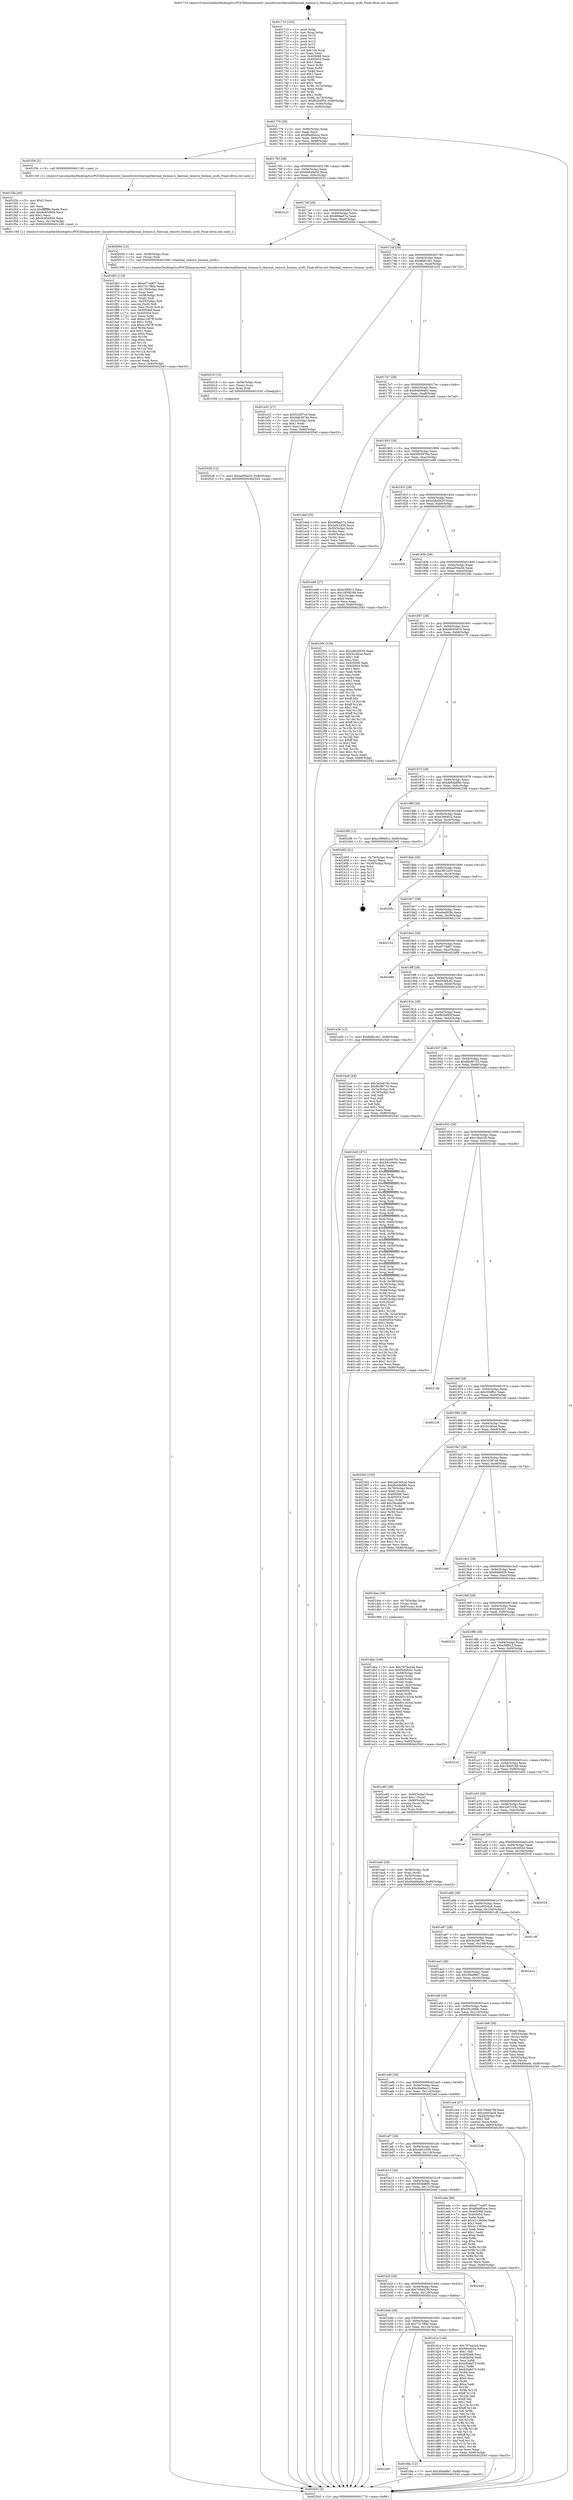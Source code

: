 digraph "0x401710" {
  label = "0x401710 (/mnt/c/Users/mathe/Desktop/tcc/POCII/binaries/extr_linuxdriversthermalthermal_hwmon.h_thermal_remove_hwmon_sysfs_Final-ollvm.out::main(0))"
  labelloc = "t"
  node[shape=record]

  Entry [label="",width=0.3,height=0.3,shape=circle,fillcolor=black,style=filled]
  "0x401776" [label="{
     0x401776 [29]\l
     | [instrs]\l
     &nbsp;&nbsp;0x401776 \<+3\>: mov -0x80(%rbp),%eax\l
     &nbsp;&nbsp;0x401779 \<+2\>: mov %eax,%ecx\l
     &nbsp;&nbsp;0x40177b \<+6\>: sub $0x80a95eca,%ecx\l
     &nbsp;&nbsp;0x401781 \<+6\>: mov %eax,-0x94(%rbp)\l
     &nbsp;&nbsp;0x401787 \<+6\>: mov %ecx,-0x98(%rbp)\l
     &nbsp;&nbsp;0x40178d \<+6\>: je 0000000000401f36 \<main+0x826\>\l
  }"]
  "0x401f36" [label="{
     0x401f36 [5]\l
     | [instrs]\l
     &nbsp;&nbsp;0x401f36 \<+5\>: call 0000000000401160 \<next_i\>\l
     | [calls]\l
     &nbsp;&nbsp;0x401160 \{1\} (/mnt/c/Users/mathe/Desktop/tcc/POCII/binaries/extr_linuxdriversthermalthermal_hwmon.h_thermal_remove_hwmon_sysfs_Final-ollvm.out::next_i)\l
  }"]
  "0x401793" [label="{
     0x401793 [28]\l
     | [instrs]\l
     &nbsp;&nbsp;0x401793 \<+5\>: jmp 0000000000401798 \<main+0x88\>\l
     &nbsp;&nbsp;0x401798 \<+6\>: mov -0x94(%rbp),%eax\l
     &nbsp;&nbsp;0x40179e \<+5\>: sub $0x840a9a04,%eax\l
     &nbsp;&nbsp;0x4017a3 \<+6\>: mov %eax,-0x9c(%rbp)\l
     &nbsp;&nbsp;0x4017a9 \<+6\>: je 0000000000402523 \<main+0xe13\>\l
  }"]
  Exit [label="",width=0.3,height=0.3,shape=circle,fillcolor=black,style=filled,peripheries=2]
  "0x402523" [label="{
     0x402523\l
  }", style=dashed]
  "0x4017af" [label="{
     0x4017af [28]\l
     | [instrs]\l
     &nbsp;&nbsp;0x4017af \<+5\>: jmp 00000000004017b4 \<main+0xa4\>\l
     &nbsp;&nbsp;0x4017b4 \<+6\>: mov -0x94(%rbp),%eax\l
     &nbsp;&nbsp;0x4017ba \<+5\>: sub $0x86faa57a,%eax\l
     &nbsp;&nbsp;0x4017bf \<+6\>: mov %eax,-0xa0(%rbp)\l
     &nbsp;&nbsp;0x4017c5 \<+6\>: je 000000000040200d \<main+0x8fd\>\l
  }"]
  "0x402028" [label="{
     0x402028 [12]\l
     | [instrs]\l
     &nbsp;&nbsp;0x402028 \<+7\>: movl $0xaaf30a5d,-0x80(%rbp)\l
     &nbsp;&nbsp;0x40202f \<+5\>: jmp 0000000000402545 \<main+0xe35\>\l
  }"]
  "0x40200d" [label="{
     0x40200d [12]\l
     | [instrs]\l
     &nbsp;&nbsp;0x40200d \<+4\>: mov -0x58(%rbp),%rax\l
     &nbsp;&nbsp;0x402011 \<+3\>: mov (%rax),%rdi\l
     &nbsp;&nbsp;0x402014 \<+5\>: call 0000000000401590 \<thermal_remove_hwmon_sysfs\>\l
     | [calls]\l
     &nbsp;&nbsp;0x401590 \{1\} (/mnt/c/Users/mathe/Desktop/tcc/POCII/binaries/extr_linuxdriversthermalthermal_hwmon.h_thermal_remove_hwmon_sysfs_Final-ollvm.out::thermal_remove_hwmon_sysfs)\l
  }"]
  "0x4017cb" [label="{
     0x4017cb [28]\l
     | [instrs]\l
     &nbsp;&nbsp;0x4017cb \<+5\>: jmp 00000000004017d0 \<main+0xc0\>\l
     &nbsp;&nbsp;0x4017d0 \<+6\>: mov -0x94(%rbp),%eax\l
     &nbsp;&nbsp;0x4017d6 \<+5\>: sub $0x8fdb1fe1,%eax\l
     &nbsp;&nbsp;0x4017db \<+6\>: mov %eax,-0xa4(%rbp)\l
     &nbsp;&nbsp;0x4017e1 \<+6\>: je 0000000000401e32 \<main+0x722\>\l
  }"]
  "0x402019" [label="{
     0x402019 [15]\l
     | [instrs]\l
     &nbsp;&nbsp;0x402019 \<+4\>: mov -0x58(%rbp),%rax\l
     &nbsp;&nbsp;0x40201d \<+3\>: mov (%rax),%rax\l
     &nbsp;&nbsp;0x402020 \<+3\>: mov %rax,%rdi\l
     &nbsp;&nbsp;0x402023 \<+5\>: call 0000000000401030 \<free@plt\>\l
     | [calls]\l
     &nbsp;&nbsp;0x401030 \{1\} (unknown)\l
  }"]
  "0x401e32" [label="{
     0x401e32 [27]\l
     | [instrs]\l
     &nbsp;&nbsp;0x401e32 \<+5\>: mov $0x53287cd,%eax\l
     &nbsp;&nbsp;0x401e37 \<+5\>: mov $0x9d03878e,%ecx\l
     &nbsp;&nbsp;0x401e3c \<+3\>: mov -0x2c(%rbp),%edx\l
     &nbsp;&nbsp;0x401e3f \<+3\>: cmp $0x1,%edx\l
     &nbsp;&nbsp;0x401e42 \<+3\>: cmovl %ecx,%eax\l
     &nbsp;&nbsp;0x401e45 \<+3\>: mov %eax,-0x80(%rbp)\l
     &nbsp;&nbsp;0x401e48 \<+5\>: jmp 0000000000402545 \<main+0xe35\>\l
  }"]
  "0x4017e7" [label="{
     0x4017e7 [28]\l
     | [instrs]\l
     &nbsp;&nbsp;0x4017e7 \<+5\>: jmp 00000000004017ec \<main+0xdc\>\l
     &nbsp;&nbsp;0x4017ec \<+6\>: mov -0x94(%rbp),%eax\l
     &nbsp;&nbsp;0x4017f2 \<+5\>: sub $0x94d06a6c,%eax\l
     &nbsp;&nbsp;0x4017f7 \<+6\>: mov %eax,-0xa8(%rbp)\l
     &nbsp;&nbsp;0x4017fd \<+6\>: je 0000000000401ebd \<main+0x7ad\>\l
  }"]
  "0x401b67" [label="{
     0x401b67\l
  }", style=dashed]
  "0x401ebd" [label="{
     0x401ebd [33]\l
     | [instrs]\l
     &nbsp;&nbsp;0x401ebd \<+5\>: mov $0x86faa57a,%eax\l
     &nbsp;&nbsp;0x401ec2 \<+5\>: mov $0x4efc1d39,%ecx\l
     &nbsp;&nbsp;0x401ec7 \<+4\>: mov -0x50(%rbp),%rdx\l
     &nbsp;&nbsp;0x401ecb \<+2\>: mov (%rdx),%esi\l
     &nbsp;&nbsp;0x401ecd \<+4\>: mov -0x60(%rbp),%rdx\l
     &nbsp;&nbsp;0x401ed1 \<+2\>: cmp (%rdx),%esi\l
     &nbsp;&nbsp;0x401ed3 \<+3\>: cmovl %ecx,%eax\l
     &nbsp;&nbsp;0x401ed6 \<+3\>: mov %eax,-0x80(%rbp)\l
     &nbsp;&nbsp;0x401ed9 \<+5\>: jmp 0000000000402545 \<main+0xe35\>\l
  }"]
  "0x401803" [label="{
     0x401803 [28]\l
     | [instrs]\l
     &nbsp;&nbsp;0x401803 \<+5\>: jmp 0000000000401808 \<main+0xf8\>\l
     &nbsp;&nbsp;0x401808 \<+6\>: mov -0x94(%rbp),%eax\l
     &nbsp;&nbsp;0x40180e \<+5\>: sub $0x9d03878e,%eax\l
     &nbsp;&nbsp;0x401813 \<+6\>: mov %eax,-0xac(%rbp)\l
     &nbsp;&nbsp;0x401819 \<+6\>: je 0000000000401e68 \<main+0x758\>\l
  }"]
  "0x401fda" [label="{
     0x401fda [12]\l
     | [instrs]\l
     &nbsp;&nbsp;0x401fda \<+7\>: movl $0x3f4a98e7,-0x80(%rbp)\l
     &nbsp;&nbsp;0x401fe1 \<+5\>: jmp 0000000000402545 \<main+0xe35\>\l
  }"]
  "0x401e68" [label="{
     0x401e68 [27]\l
     | [instrs]\l
     &nbsp;&nbsp;0x401e68 \<+5\>: mov $0xe38f912,%eax\l
     &nbsp;&nbsp;0x401e6d \<+5\>: mov $0x1850f169,%ecx\l
     &nbsp;&nbsp;0x401e72 \<+3\>: mov -0x2c(%rbp),%edx\l
     &nbsp;&nbsp;0x401e75 \<+3\>: cmp $0x0,%edx\l
     &nbsp;&nbsp;0x401e78 \<+3\>: cmove %ecx,%eax\l
     &nbsp;&nbsp;0x401e7b \<+3\>: mov %eax,-0x80(%rbp)\l
     &nbsp;&nbsp;0x401e7e \<+5\>: jmp 0000000000402545 \<main+0xe35\>\l
  }"]
  "0x40181f" [label="{
     0x40181f [28]\l
     | [instrs]\l
     &nbsp;&nbsp;0x40181f \<+5\>: jmp 0000000000401824 \<main+0x114\>\l
     &nbsp;&nbsp;0x401824 \<+6\>: mov -0x94(%rbp),%eax\l
     &nbsp;&nbsp;0x40182a \<+5\>: sub $0xa5da3e20,%eax\l
     &nbsp;&nbsp;0x40182f \<+6\>: mov %eax,-0xb0(%rbp)\l
     &nbsp;&nbsp;0x401835 \<+6\>: je 0000000000402300 \<main+0xbf0\>\l
  }"]
  "0x401f63" [label="{
     0x401f63 [119]\l
     | [instrs]\l
     &nbsp;&nbsp;0x401f63 \<+5\>: mov $0xef77ed07,%ecx\l
     &nbsp;&nbsp;0x401f68 \<+5\>: mov $0x7317ffda,%edx\l
     &nbsp;&nbsp;0x401f6d \<+6\>: mov -0x130(%rbp),%esi\l
     &nbsp;&nbsp;0x401f73 \<+3\>: imul %eax,%esi\l
     &nbsp;&nbsp;0x401f76 \<+4\>: mov -0x58(%rbp),%rdi\l
     &nbsp;&nbsp;0x401f7a \<+3\>: mov (%rdi),%rdi\l
     &nbsp;&nbsp;0x401f7d \<+4\>: mov -0x50(%rbp),%r8\l
     &nbsp;&nbsp;0x401f81 \<+3\>: movslq (%r8),%r8\l
     &nbsp;&nbsp;0x401f84 \<+4\>: mov %esi,(%rdi,%r8,4)\l
     &nbsp;&nbsp;0x401f88 \<+7\>: mov 0x405068,%eax\l
     &nbsp;&nbsp;0x401f8f \<+7\>: mov 0x405054,%esi\l
     &nbsp;&nbsp;0x401f96 \<+3\>: mov %eax,%r9d\l
     &nbsp;&nbsp;0x401f99 \<+7\>: add $0xec1fd7ff,%r9d\l
     &nbsp;&nbsp;0x401fa0 \<+4\>: sub $0x1,%r9d\l
     &nbsp;&nbsp;0x401fa4 \<+7\>: sub $0xec1fd7ff,%r9d\l
     &nbsp;&nbsp;0x401fab \<+4\>: imul %r9d,%eax\l
     &nbsp;&nbsp;0x401faf \<+3\>: and $0x1,%eax\l
     &nbsp;&nbsp;0x401fb2 \<+3\>: cmp $0x0,%eax\l
     &nbsp;&nbsp;0x401fb5 \<+4\>: sete %r10b\l
     &nbsp;&nbsp;0x401fb9 \<+3\>: cmp $0xa,%esi\l
     &nbsp;&nbsp;0x401fbc \<+4\>: setl %r11b\l
     &nbsp;&nbsp;0x401fc0 \<+3\>: mov %r10b,%bl\l
     &nbsp;&nbsp;0x401fc3 \<+3\>: and %r11b,%bl\l
     &nbsp;&nbsp;0x401fc6 \<+3\>: xor %r11b,%r10b\l
     &nbsp;&nbsp;0x401fc9 \<+3\>: or %r10b,%bl\l
     &nbsp;&nbsp;0x401fcc \<+3\>: test $0x1,%bl\l
     &nbsp;&nbsp;0x401fcf \<+3\>: cmovne %edx,%ecx\l
     &nbsp;&nbsp;0x401fd2 \<+3\>: mov %ecx,-0x80(%rbp)\l
     &nbsp;&nbsp;0x401fd5 \<+5\>: jmp 0000000000402545 \<main+0xe35\>\l
  }"]
  "0x402300" [label="{
     0x402300\l
  }", style=dashed]
  "0x40183b" [label="{
     0x40183b [28]\l
     | [instrs]\l
     &nbsp;&nbsp;0x40183b \<+5\>: jmp 0000000000401840 \<main+0x130\>\l
     &nbsp;&nbsp;0x401840 \<+6\>: mov -0x94(%rbp),%eax\l
     &nbsp;&nbsp;0x401846 \<+5\>: sub $0xaaf30a5d,%eax\l
     &nbsp;&nbsp;0x40184b \<+6\>: mov %eax,-0xb4(%rbp)\l
     &nbsp;&nbsp;0x401851 \<+6\>: je 000000000040230c \<main+0xbfc\>\l
  }"]
  "0x401f3b" [label="{
     0x401f3b [40]\l
     | [instrs]\l
     &nbsp;&nbsp;0x401f3b \<+5\>: mov $0x2,%ecx\l
     &nbsp;&nbsp;0x401f40 \<+1\>: cltd\l
     &nbsp;&nbsp;0x401f41 \<+2\>: idiv %ecx\l
     &nbsp;&nbsp;0x401f43 \<+6\>: imul $0xfffffffe,%edx,%ecx\l
     &nbsp;&nbsp;0x401f49 \<+6\>: add $0x9c954959,%ecx\l
     &nbsp;&nbsp;0x401f4f \<+3\>: add $0x1,%ecx\l
     &nbsp;&nbsp;0x401f52 \<+6\>: sub $0x9c954959,%ecx\l
     &nbsp;&nbsp;0x401f58 \<+6\>: mov %ecx,-0x130(%rbp)\l
     &nbsp;&nbsp;0x401f5e \<+5\>: call 0000000000401160 \<next_i\>\l
     | [calls]\l
     &nbsp;&nbsp;0x401160 \{1\} (/mnt/c/Users/mathe/Desktop/tcc/POCII/binaries/extr_linuxdriversthermalthermal_hwmon.h_thermal_remove_hwmon_sysfs_Final-ollvm.out::next_i)\l
  }"]
  "0x40230c" [label="{
     0x40230c [134]\l
     | [instrs]\l
     &nbsp;&nbsp;0x40230c \<+5\>: mov $0x2e63d52d,%eax\l
     &nbsp;&nbsp;0x402311 \<+5\>: mov $0x3cc92ae,%ecx\l
     &nbsp;&nbsp;0x402316 \<+2\>: mov $0x1,%dl\l
     &nbsp;&nbsp;0x402318 \<+2\>: xor %esi,%esi\l
     &nbsp;&nbsp;0x40231a \<+7\>: mov 0x405068,%edi\l
     &nbsp;&nbsp;0x402321 \<+8\>: mov 0x405054,%r8d\l
     &nbsp;&nbsp;0x402329 \<+3\>: sub $0x1,%esi\l
     &nbsp;&nbsp;0x40232c \<+3\>: mov %edi,%r9d\l
     &nbsp;&nbsp;0x40232f \<+3\>: add %esi,%r9d\l
     &nbsp;&nbsp;0x402332 \<+4\>: imul %r9d,%edi\l
     &nbsp;&nbsp;0x402336 \<+3\>: and $0x1,%edi\l
     &nbsp;&nbsp;0x402339 \<+3\>: cmp $0x0,%edi\l
     &nbsp;&nbsp;0x40233c \<+4\>: sete %r10b\l
     &nbsp;&nbsp;0x402340 \<+4\>: cmp $0xa,%r8d\l
     &nbsp;&nbsp;0x402344 \<+4\>: setl %r11b\l
     &nbsp;&nbsp;0x402348 \<+3\>: mov %r10b,%bl\l
     &nbsp;&nbsp;0x40234b \<+3\>: xor $0xff,%bl\l
     &nbsp;&nbsp;0x40234e \<+3\>: mov %r11b,%r14b\l
     &nbsp;&nbsp;0x402351 \<+4\>: xor $0xff,%r14b\l
     &nbsp;&nbsp;0x402355 \<+3\>: xor $0x1,%dl\l
     &nbsp;&nbsp;0x402358 \<+3\>: mov %bl,%r15b\l
     &nbsp;&nbsp;0x40235b \<+4\>: and $0xff,%r15b\l
     &nbsp;&nbsp;0x40235f \<+3\>: and %dl,%r10b\l
     &nbsp;&nbsp;0x402362 \<+3\>: mov %r14b,%r12b\l
     &nbsp;&nbsp;0x402365 \<+4\>: and $0xff,%r12b\l
     &nbsp;&nbsp;0x402369 \<+3\>: and %dl,%r11b\l
     &nbsp;&nbsp;0x40236c \<+3\>: or %r10b,%r15b\l
     &nbsp;&nbsp;0x40236f \<+3\>: or %r11b,%r12b\l
     &nbsp;&nbsp;0x402372 \<+3\>: xor %r12b,%r15b\l
     &nbsp;&nbsp;0x402375 \<+3\>: or %r14b,%bl\l
     &nbsp;&nbsp;0x402378 \<+3\>: xor $0xff,%bl\l
     &nbsp;&nbsp;0x40237b \<+3\>: or $0x1,%dl\l
     &nbsp;&nbsp;0x40237e \<+2\>: and %dl,%bl\l
     &nbsp;&nbsp;0x402380 \<+3\>: or %bl,%r15b\l
     &nbsp;&nbsp;0x402383 \<+4\>: test $0x1,%r15b\l
     &nbsp;&nbsp;0x402387 \<+3\>: cmovne %ecx,%eax\l
     &nbsp;&nbsp;0x40238a \<+3\>: mov %eax,-0x80(%rbp)\l
     &nbsp;&nbsp;0x40238d \<+5\>: jmp 0000000000402545 \<main+0xe35\>\l
  }"]
  "0x401857" [label="{
     0x401857 [28]\l
     | [instrs]\l
     &nbsp;&nbsp;0x401857 \<+5\>: jmp 000000000040185c \<main+0x14c\>\l
     &nbsp;&nbsp;0x40185c \<+6\>: mov -0x94(%rbp),%eax\l
     &nbsp;&nbsp;0x401862 \<+5\>: sub $0xb8203d10,%eax\l
     &nbsp;&nbsp;0x401867 \<+6\>: mov %eax,-0xb8(%rbp)\l
     &nbsp;&nbsp;0x40186d \<+6\>: je 0000000000402175 \<main+0xa65\>\l
  }"]
  "0x401ea0" [label="{
     0x401ea0 [29]\l
     | [instrs]\l
     &nbsp;&nbsp;0x401ea0 \<+4\>: mov -0x58(%rbp),%rdi\l
     &nbsp;&nbsp;0x401ea4 \<+3\>: mov %rax,(%rdi)\l
     &nbsp;&nbsp;0x401ea7 \<+4\>: mov -0x50(%rbp),%rax\l
     &nbsp;&nbsp;0x401eab \<+6\>: movl $0x0,(%rax)\l
     &nbsp;&nbsp;0x401eb1 \<+7\>: movl $0x94d06a6c,-0x80(%rbp)\l
     &nbsp;&nbsp;0x401eb8 \<+5\>: jmp 0000000000402545 \<main+0xe35\>\l
  }"]
  "0x402175" [label="{
     0x402175\l
  }", style=dashed]
  "0x401873" [label="{
     0x401873 [28]\l
     | [instrs]\l
     &nbsp;&nbsp;0x401873 \<+5\>: jmp 0000000000401878 \<main+0x168\>\l
     &nbsp;&nbsp;0x401878 \<+6\>: mov -0x94(%rbp),%eax\l
     &nbsp;&nbsp;0x40187e \<+5\>: sub $0xdb94b88b,%eax\l
     &nbsp;&nbsp;0x401883 \<+6\>: mov %eax,-0xbc(%rbp)\l
     &nbsp;&nbsp;0x401889 \<+6\>: je 00000000004023f9 \<main+0xce9\>\l
  }"]
  "0x401dba" [label="{
     0x401dba [108]\l
     | [instrs]\l
     &nbsp;&nbsp;0x401dba \<+5\>: mov $0x787aa244,%ecx\l
     &nbsp;&nbsp;0x401dbf \<+5\>: mov $0xf5dbfc62,%edx\l
     &nbsp;&nbsp;0x401dc4 \<+4\>: mov -0x68(%rbp),%rdi\l
     &nbsp;&nbsp;0x401dc8 \<+2\>: mov %eax,(%rdi)\l
     &nbsp;&nbsp;0x401dca \<+4\>: mov -0x68(%rbp),%rdi\l
     &nbsp;&nbsp;0x401dce \<+2\>: mov (%rdi),%eax\l
     &nbsp;&nbsp;0x401dd0 \<+3\>: mov %eax,-0x2c(%rbp)\l
     &nbsp;&nbsp;0x401dd3 \<+7\>: mov 0x405068,%eax\l
     &nbsp;&nbsp;0x401dda \<+7\>: mov 0x405054,%esi\l
     &nbsp;&nbsp;0x401de1 \<+3\>: mov %eax,%r8d\l
     &nbsp;&nbsp;0x401de4 \<+7\>: add $0x601c03cd,%r8d\l
     &nbsp;&nbsp;0x401deb \<+4\>: sub $0x1,%r8d\l
     &nbsp;&nbsp;0x401def \<+7\>: sub $0x601c03cd,%r8d\l
     &nbsp;&nbsp;0x401df6 \<+4\>: imul %r8d,%eax\l
     &nbsp;&nbsp;0x401dfa \<+3\>: and $0x1,%eax\l
     &nbsp;&nbsp;0x401dfd \<+3\>: cmp $0x0,%eax\l
     &nbsp;&nbsp;0x401e00 \<+4\>: sete %r9b\l
     &nbsp;&nbsp;0x401e04 \<+3\>: cmp $0xa,%esi\l
     &nbsp;&nbsp;0x401e07 \<+4\>: setl %r10b\l
     &nbsp;&nbsp;0x401e0b \<+3\>: mov %r9b,%r11b\l
     &nbsp;&nbsp;0x401e0e \<+3\>: and %r10b,%r11b\l
     &nbsp;&nbsp;0x401e11 \<+3\>: xor %r10b,%r9b\l
     &nbsp;&nbsp;0x401e14 \<+3\>: or %r9b,%r11b\l
     &nbsp;&nbsp;0x401e17 \<+4\>: test $0x1,%r11b\l
     &nbsp;&nbsp;0x401e1b \<+3\>: cmovne %edx,%ecx\l
     &nbsp;&nbsp;0x401e1e \<+3\>: mov %ecx,-0x80(%rbp)\l
     &nbsp;&nbsp;0x401e21 \<+5\>: jmp 0000000000402545 \<main+0xe35\>\l
  }"]
  "0x4023f9" [label="{
     0x4023f9 [12]\l
     | [instrs]\l
     &nbsp;&nbsp;0x4023f9 \<+7\>: movl $0xe3984fc2,-0x80(%rbp)\l
     &nbsp;&nbsp;0x402400 \<+5\>: jmp 0000000000402545 \<main+0xe35\>\l
  }"]
  "0x40188f" [label="{
     0x40188f [28]\l
     | [instrs]\l
     &nbsp;&nbsp;0x40188f \<+5\>: jmp 0000000000401894 \<main+0x184\>\l
     &nbsp;&nbsp;0x401894 \<+6\>: mov -0x94(%rbp),%eax\l
     &nbsp;&nbsp;0x40189a \<+5\>: sub $0xe3984fc2,%eax\l
     &nbsp;&nbsp;0x40189f \<+6\>: mov %eax,-0xc0(%rbp)\l
     &nbsp;&nbsp;0x4018a5 \<+6\>: je 0000000000402405 \<main+0xcf5\>\l
  }"]
  "0x401b4b" [label="{
     0x401b4b [28]\l
     | [instrs]\l
     &nbsp;&nbsp;0x401b4b \<+5\>: jmp 0000000000401b50 \<main+0x440\>\l
     &nbsp;&nbsp;0x401b50 \<+6\>: mov -0x94(%rbp),%eax\l
     &nbsp;&nbsp;0x401b56 \<+5\>: sub $0x7317ffda,%eax\l
     &nbsp;&nbsp;0x401b5b \<+6\>: mov %eax,-0x124(%rbp)\l
     &nbsp;&nbsp;0x401b61 \<+6\>: je 0000000000401fda \<main+0x8ca\>\l
  }"]
  "0x402405" [label="{
     0x402405 [21]\l
     | [instrs]\l
     &nbsp;&nbsp;0x402405 \<+4\>: mov -0x78(%rbp),%rax\l
     &nbsp;&nbsp;0x402409 \<+2\>: mov (%rax),%eax\l
     &nbsp;&nbsp;0x40240b \<+4\>: lea -0x28(%rbp),%rsp\l
     &nbsp;&nbsp;0x40240f \<+1\>: pop %rbx\l
     &nbsp;&nbsp;0x402410 \<+2\>: pop %r12\l
     &nbsp;&nbsp;0x402412 \<+2\>: pop %r13\l
     &nbsp;&nbsp;0x402414 \<+2\>: pop %r14\l
     &nbsp;&nbsp;0x402416 \<+2\>: pop %r15\l
     &nbsp;&nbsp;0x402418 \<+1\>: pop %rbp\l
     &nbsp;&nbsp;0x402419 \<+1\>: ret\l
  }"]
  "0x4018ab" [label="{
     0x4018ab [28]\l
     | [instrs]\l
     &nbsp;&nbsp;0x4018ab \<+5\>: jmp 00000000004018b0 \<main+0x1a0\>\l
     &nbsp;&nbsp;0x4018b0 \<+6\>: mov -0x94(%rbp),%eax\l
     &nbsp;&nbsp;0x4018b6 \<+5\>: sub $0xe3f01b20,%eax\l
     &nbsp;&nbsp;0x4018bb \<+6\>: mov %eax,-0xc4(%rbp)\l
     &nbsp;&nbsp;0x4018c1 \<+6\>: je 000000000040208c \<main+0x97c\>\l
  }"]
  "0x401d1a" [label="{
     0x401d1a [144]\l
     | [instrs]\l
     &nbsp;&nbsp;0x401d1a \<+5\>: mov $0x787aa244,%eax\l
     &nbsp;&nbsp;0x401d1f \<+5\>: mov $0x89e9d2b,%ecx\l
     &nbsp;&nbsp;0x401d24 \<+2\>: mov $0x1,%dl\l
     &nbsp;&nbsp;0x401d26 \<+7\>: mov 0x405068,%esi\l
     &nbsp;&nbsp;0x401d2d \<+7\>: mov 0x405054,%edi\l
     &nbsp;&nbsp;0x401d34 \<+3\>: mov %esi,%r8d\l
     &nbsp;&nbsp;0x401d37 \<+7\>: sub $0xb5b8d73,%r8d\l
     &nbsp;&nbsp;0x401d3e \<+4\>: sub $0x1,%r8d\l
     &nbsp;&nbsp;0x401d42 \<+7\>: add $0xb5b8d73,%r8d\l
     &nbsp;&nbsp;0x401d49 \<+4\>: imul %r8d,%esi\l
     &nbsp;&nbsp;0x401d4d \<+3\>: and $0x1,%esi\l
     &nbsp;&nbsp;0x401d50 \<+3\>: cmp $0x0,%esi\l
     &nbsp;&nbsp;0x401d53 \<+4\>: sete %r9b\l
     &nbsp;&nbsp;0x401d57 \<+3\>: cmp $0xa,%edi\l
     &nbsp;&nbsp;0x401d5a \<+4\>: setl %r10b\l
     &nbsp;&nbsp;0x401d5e \<+3\>: mov %r9b,%r11b\l
     &nbsp;&nbsp;0x401d61 \<+4\>: xor $0xff,%r11b\l
     &nbsp;&nbsp;0x401d65 \<+3\>: mov %r10b,%bl\l
     &nbsp;&nbsp;0x401d68 \<+3\>: xor $0xff,%bl\l
     &nbsp;&nbsp;0x401d6b \<+3\>: xor $0x1,%dl\l
     &nbsp;&nbsp;0x401d6e \<+3\>: mov %r11b,%r14b\l
     &nbsp;&nbsp;0x401d71 \<+4\>: and $0xff,%r14b\l
     &nbsp;&nbsp;0x401d75 \<+3\>: and %dl,%r9b\l
     &nbsp;&nbsp;0x401d78 \<+3\>: mov %bl,%r15b\l
     &nbsp;&nbsp;0x401d7b \<+4\>: and $0xff,%r15b\l
     &nbsp;&nbsp;0x401d7f \<+3\>: and %dl,%r10b\l
     &nbsp;&nbsp;0x401d82 \<+3\>: or %r9b,%r14b\l
     &nbsp;&nbsp;0x401d85 \<+3\>: or %r10b,%r15b\l
     &nbsp;&nbsp;0x401d88 \<+3\>: xor %r15b,%r14b\l
     &nbsp;&nbsp;0x401d8b \<+3\>: or %bl,%r11b\l
     &nbsp;&nbsp;0x401d8e \<+4\>: xor $0xff,%r11b\l
     &nbsp;&nbsp;0x401d92 \<+3\>: or $0x1,%dl\l
     &nbsp;&nbsp;0x401d95 \<+3\>: and %dl,%r11b\l
     &nbsp;&nbsp;0x401d98 \<+3\>: or %r11b,%r14b\l
     &nbsp;&nbsp;0x401d9b \<+4\>: test $0x1,%r14b\l
     &nbsp;&nbsp;0x401d9f \<+3\>: cmovne %ecx,%eax\l
     &nbsp;&nbsp;0x401da2 \<+3\>: mov %eax,-0x80(%rbp)\l
     &nbsp;&nbsp;0x401da5 \<+5\>: jmp 0000000000402545 \<main+0xe35\>\l
  }"]
  "0x40208c" [label="{
     0x40208c\l
  }", style=dashed]
  "0x4018c7" [label="{
     0x4018c7 [28]\l
     | [instrs]\l
     &nbsp;&nbsp;0x4018c7 \<+5\>: jmp 00000000004018cc \<main+0x1bc\>\l
     &nbsp;&nbsp;0x4018cc \<+6\>: mov -0x94(%rbp),%eax\l
     &nbsp;&nbsp;0x4018d2 \<+5\>: sub $0xe9ed02fe,%eax\l
     &nbsp;&nbsp;0x4018d7 \<+6\>: mov %eax,-0xc8(%rbp)\l
     &nbsp;&nbsp;0x4018dd \<+6\>: je 0000000000402154 \<main+0xa44\>\l
  }"]
  "0x401b2f" [label="{
     0x401b2f [28]\l
     | [instrs]\l
     &nbsp;&nbsp;0x401b2f \<+5\>: jmp 0000000000401b34 \<main+0x424\>\l
     &nbsp;&nbsp;0x401b34 \<+6\>: mov -0x94(%rbp),%eax\l
     &nbsp;&nbsp;0x401b3a \<+5\>: sub $0x700d478f,%eax\l
     &nbsp;&nbsp;0x401b3f \<+6\>: mov %eax,-0x120(%rbp)\l
     &nbsp;&nbsp;0x401b45 \<+6\>: je 0000000000401d1a \<main+0x60a\>\l
  }"]
  "0x402154" [label="{
     0x402154\l
  }", style=dashed]
  "0x4018e3" [label="{
     0x4018e3 [28]\l
     | [instrs]\l
     &nbsp;&nbsp;0x4018e3 \<+5\>: jmp 00000000004018e8 \<main+0x1d8\>\l
     &nbsp;&nbsp;0x4018e8 \<+6\>: mov -0x94(%rbp),%eax\l
     &nbsp;&nbsp;0x4018ee \<+5\>: sub $0xef77ed07,%eax\l
     &nbsp;&nbsp;0x4018f3 \<+6\>: mov %eax,-0xcc(%rbp)\l
     &nbsp;&nbsp;0x4018f9 \<+6\>: je 0000000000402489 \<main+0xd79\>\l
  }"]
  "0x4024e9" [label="{
     0x4024e9\l
  }", style=dashed]
  "0x402489" [label="{
     0x402489\l
  }", style=dashed]
  "0x4018ff" [label="{
     0x4018ff [28]\l
     | [instrs]\l
     &nbsp;&nbsp;0x4018ff \<+5\>: jmp 0000000000401904 \<main+0x1f4\>\l
     &nbsp;&nbsp;0x401904 \<+6\>: mov -0x94(%rbp),%eax\l
     &nbsp;&nbsp;0x40190a \<+5\>: sub $0xf5dbfc62,%eax\l
     &nbsp;&nbsp;0x40190f \<+6\>: mov %eax,-0xd0(%rbp)\l
     &nbsp;&nbsp;0x401915 \<+6\>: je 0000000000401e26 \<main+0x716\>\l
  }"]
  "0x401b13" [label="{
     0x401b13 [28]\l
     | [instrs]\l
     &nbsp;&nbsp;0x401b13 \<+5\>: jmp 0000000000401b18 \<main+0x408\>\l
     &nbsp;&nbsp;0x401b18 \<+6\>: mov -0x94(%rbp),%eax\l
     &nbsp;&nbsp;0x401b1e \<+5\>: sub $0x583bd6f0,%eax\l
     &nbsp;&nbsp;0x401b23 \<+6\>: mov %eax,-0x11c(%rbp)\l
     &nbsp;&nbsp;0x401b29 \<+6\>: je 00000000004024e9 \<main+0xdd9\>\l
  }"]
  "0x401e26" [label="{
     0x401e26 [12]\l
     | [instrs]\l
     &nbsp;&nbsp;0x401e26 \<+7\>: movl $0x8fdb1fe1,-0x80(%rbp)\l
     &nbsp;&nbsp;0x401e2d \<+5\>: jmp 0000000000402545 \<main+0xe35\>\l
  }"]
  "0x40191b" [label="{
     0x40191b [28]\l
     | [instrs]\l
     &nbsp;&nbsp;0x40191b \<+5\>: jmp 0000000000401920 \<main+0x210\>\l
     &nbsp;&nbsp;0x401920 \<+6\>: mov -0x94(%rbp),%eax\l
     &nbsp;&nbsp;0x401926 \<+5\>: sub $0xf82bd95f,%eax\l
     &nbsp;&nbsp;0x40192b \<+6\>: mov %eax,-0xd4(%rbp)\l
     &nbsp;&nbsp;0x401931 \<+6\>: je 0000000000401ba9 \<main+0x499\>\l
  }"]
  "0x401ede" [label="{
     0x401ede [88]\l
     | [instrs]\l
     &nbsp;&nbsp;0x401ede \<+5\>: mov $0xef77ed07,%eax\l
     &nbsp;&nbsp;0x401ee3 \<+5\>: mov $0x80a95eca,%ecx\l
     &nbsp;&nbsp;0x401ee8 \<+7\>: mov 0x405068,%edx\l
     &nbsp;&nbsp;0x401eef \<+7\>: mov 0x405054,%esi\l
     &nbsp;&nbsp;0x401ef6 \<+2\>: mov %edx,%edi\l
     &nbsp;&nbsp;0x401ef8 \<+6\>: add $0x4112836e,%edi\l
     &nbsp;&nbsp;0x401efe \<+3\>: sub $0x1,%edi\l
     &nbsp;&nbsp;0x401f01 \<+6\>: sub $0x4112836e,%edi\l
     &nbsp;&nbsp;0x401f07 \<+3\>: imul %edi,%edx\l
     &nbsp;&nbsp;0x401f0a \<+3\>: and $0x1,%edx\l
     &nbsp;&nbsp;0x401f0d \<+3\>: cmp $0x0,%edx\l
     &nbsp;&nbsp;0x401f10 \<+4\>: sete %r8b\l
     &nbsp;&nbsp;0x401f14 \<+3\>: cmp $0xa,%esi\l
     &nbsp;&nbsp;0x401f17 \<+4\>: setl %r9b\l
     &nbsp;&nbsp;0x401f1b \<+3\>: mov %r8b,%r10b\l
     &nbsp;&nbsp;0x401f1e \<+3\>: and %r9b,%r10b\l
     &nbsp;&nbsp;0x401f21 \<+3\>: xor %r9b,%r8b\l
     &nbsp;&nbsp;0x401f24 \<+3\>: or %r8b,%r10b\l
     &nbsp;&nbsp;0x401f27 \<+4\>: test $0x1,%r10b\l
     &nbsp;&nbsp;0x401f2b \<+3\>: cmovne %ecx,%eax\l
     &nbsp;&nbsp;0x401f2e \<+3\>: mov %eax,-0x80(%rbp)\l
     &nbsp;&nbsp;0x401f31 \<+5\>: jmp 0000000000402545 \<main+0xe35\>\l
  }"]
  "0x401ba9" [label="{
     0x401ba9 [44]\l
     | [instrs]\l
     &nbsp;&nbsp;0x401ba9 \<+5\>: mov $0x3a3e670c,%eax\l
     &nbsp;&nbsp;0x401bae \<+5\>: mov $0xfbc90735,%ecx\l
     &nbsp;&nbsp;0x401bb3 \<+3\>: mov -0x7a(%rbp),%dl\l
     &nbsp;&nbsp;0x401bb6 \<+4\>: mov -0x79(%rbp),%sil\l
     &nbsp;&nbsp;0x401bba \<+3\>: mov %dl,%dil\l
     &nbsp;&nbsp;0x401bbd \<+3\>: and %sil,%dil\l
     &nbsp;&nbsp;0x401bc0 \<+3\>: xor %sil,%dl\l
     &nbsp;&nbsp;0x401bc3 \<+3\>: or %dl,%dil\l
     &nbsp;&nbsp;0x401bc6 \<+4\>: test $0x1,%dil\l
     &nbsp;&nbsp;0x401bca \<+3\>: cmovne %ecx,%eax\l
     &nbsp;&nbsp;0x401bcd \<+3\>: mov %eax,-0x80(%rbp)\l
     &nbsp;&nbsp;0x401bd0 \<+5\>: jmp 0000000000402545 \<main+0xe35\>\l
  }"]
  "0x401937" [label="{
     0x401937 [28]\l
     | [instrs]\l
     &nbsp;&nbsp;0x401937 \<+5\>: jmp 000000000040193c \<main+0x22c\>\l
     &nbsp;&nbsp;0x40193c \<+6\>: mov -0x94(%rbp),%eax\l
     &nbsp;&nbsp;0x401942 \<+5\>: sub $0xfbc90735,%eax\l
     &nbsp;&nbsp;0x401947 \<+6\>: mov %eax,-0xd8(%rbp)\l
     &nbsp;&nbsp;0x40194d \<+6\>: je 0000000000401bd5 \<main+0x4c5\>\l
  }"]
  "0x402545" [label="{
     0x402545 [5]\l
     | [instrs]\l
     &nbsp;&nbsp;0x402545 \<+5\>: jmp 0000000000401776 \<main+0x66\>\l
  }"]
  "0x401710" [label="{
     0x401710 [102]\l
     | [instrs]\l
     &nbsp;&nbsp;0x401710 \<+1\>: push %rbp\l
     &nbsp;&nbsp;0x401711 \<+3\>: mov %rsp,%rbp\l
     &nbsp;&nbsp;0x401714 \<+2\>: push %r15\l
     &nbsp;&nbsp;0x401716 \<+2\>: push %r14\l
     &nbsp;&nbsp;0x401718 \<+2\>: push %r13\l
     &nbsp;&nbsp;0x40171a \<+2\>: push %r12\l
     &nbsp;&nbsp;0x40171c \<+1\>: push %rbx\l
     &nbsp;&nbsp;0x40171d \<+7\>: sub $0x128,%rsp\l
     &nbsp;&nbsp;0x401724 \<+2\>: xor %eax,%eax\l
     &nbsp;&nbsp;0x401726 \<+7\>: mov 0x405068,%ecx\l
     &nbsp;&nbsp;0x40172d \<+7\>: mov 0x405054,%edx\l
     &nbsp;&nbsp;0x401734 \<+3\>: sub $0x1,%eax\l
     &nbsp;&nbsp;0x401737 \<+3\>: mov %ecx,%r8d\l
     &nbsp;&nbsp;0x40173a \<+3\>: add %eax,%r8d\l
     &nbsp;&nbsp;0x40173d \<+4\>: imul %r8d,%ecx\l
     &nbsp;&nbsp;0x401741 \<+3\>: and $0x1,%ecx\l
     &nbsp;&nbsp;0x401744 \<+3\>: cmp $0x0,%ecx\l
     &nbsp;&nbsp;0x401747 \<+4\>: sete %r9b\l
     &nbsp;&nbsp;0x40174b \<+4\>: and $0x1,%r9b\l
     &nbsp;&nbsp;0x40174f \<+4\>: mov %r9b,-0x7a(%rbp)\l
     &nbsp;&nbsp;0x401753 \<+3\>: cmp $0xa,%edx\l
     &nbsp;&nbsp;0x401756 \<+4\>: setl %r9b\l
     &nbsp;&nbsp;0x40175a \<+4\>: and $0x1,%r9b\l
     &nbsp;&nbsp;0x40175e \<+4\>: mov %r9b,-0x79(%rbp)\l
     &nbsp;&nbsp;0x401762 \<+7\>: movl $0xf82bd95f,-0x80(%rbp)\l
     &nbsp;&nbsp;0x401769 \<+6\>: mov %edi,-0x84(%rbp)\l
     &nbsp;&nbsp;0x40176f \<+7\>: mov %rsi,-0x90(%rbp)\l
  }"]
  "0x401af7" [label="{
     0x401af7 [28]\l
     | [instrs]\l
     &nbsp;&nbsp;0x401af7 \<+5\>: jmp 0000000000401afc \<main+0x3ec\>\l
     &nbsp;&nbsp;0x401afc \<+6\>: mov -0x94(%rbp),%eax\l
     &nbsp;&nbsp;0x401b02 \<+5\>: sub $0x4efc1d39,%eax\l
     &nbsp;&nbsp;0x401b07 \<+6\>: mov %eax,-0x118(%rbp)\l
     &nbsp;&nbsp;0x401b0d \<+6\>: je 0000000000401ede \<main+0x7ce\>\l
  }"]
  "0x401bd5" [label="{
     0x401bd5 [271]\l
     | [instrs]\l
     &nbsp;&nbsp;0x401bd5 \<+5\>: mov $0x3a3e670c,%eax\l
     &nbsp;&nbsp;0x401bda \<+5\>: mov $0x49cc069c,%ecx\l
     &nbsp;&nbsp;0x401bdf \<+2\>: xor %edx,%edx\l
     &nbsp;&nbsp;0x401be1 \<+3\>: mov %rsp,%rsi\l
     &nbsp;&nbsp;0x401be4 \<+4\>: add $0xfffffffffffffff0,%rsi\l
     &nbsp;&nbsp;0x401be8 \<+3\>: mov %rsi,%rsp\l
     &nbsp;&nbsp;0x401beb \<+4\>: mov %rsi,-0x78(%rbp)\l
     &nbsp;&nbsp;0x401bef \<+3\>: mov %rsp,%rsi\l
     &nbsp;&nbsp;0x401bf2 \<+4\>: add $0xfffffffffffffff0,%rsi\l
     &nbsp;&nbsp;0x401bf6 \<+3\>: mov %rsi,%rsp\l
     &nbsp;&nbsp;0x401bf9 \<+3\>: mov %rsp,%rdi\l
     &nbsp;&nbsp;0x401bfc \<+4\>: add $0xfffffffffffffff0,%rdi\l
     &nbsp;&nbsp;0x401c00 \<+3\>: mov %rdi,%rsp\l
     &nbsp;&nbsp;0x401c03 \<+4\>: mov %rdi,-0x70(%rbp)\l
     &nbsp;&nbsp;0x401c07 \<+3\>: mov %rsp,%rdi\l
     &nbsp;&nbsp;0x401c0a \<+4\>: add $0xfffffffffffffff0,%rdi\l
     &nbsp;&nbsp;0x401c0e \<+3\>: mov %rdi,%rsp\l
     &nbsp;&nbsp;0x401c11 \<+4\>: mov %rdi,-0x68(%rbp)\l
     &nbsp;&nbsp;0x401c15 \<+3\>: mov %rsp,%rdi\l
     &nbsp;&nbsp;0x401c18 \<+4\>: add $0xfffffffffffffff0,%rdi\l
     &nbsp;&nbsp;0x401c1c \<+3\>: mov %rdi,%rsp\l
     &nbsp;&nbsp;0x401c1f \<+4\>: mov %rdi,-0x60(%rbp)\l
     &nbsp;&nbsp;0x401c23 \<+3\>: mov %rsp,%rdi\l
     &nbsp;&nbsp;0x401c26 \<+4\>: add $0xfffffffffffffff0,%rdi\l
     &nbsp;&nbsp;0x401c2a \<+3\>: mov %rdi,%rsp\l
     &nbsp;&nbsp;0x401c2d \<+4\>: mov %rdi,-0x58(%rbp)\l
     &nbsp;&nbsp;0x401c31 \<+3\>: mov %rsp,%rdi\l
     &nbsp;&nbsp;0x401c34 \<+4\>: add $0xfffffffffffffff0,%rdi\l
     &nbsp;&nbsp;0x401c38 \<+3\>: mov %rdi,%rsp\l
     &nbsp;&nbsp;0x401c3b \<+4\>: mov %rdi,-0x50(%rbp)\l
     &nbsp;&nbsp;0x401c3f \<+3\>: mov %rsp,%rdi\l
     &nbsp;&nbsp;0x401c42 \<+4\>: add $0xfffffffffffffff0,%rdi\l
     &nbsp;&nbsp;0x401c46 \<+3\>: mov %rdi,%rsp\l
     &nbsp;&nbsp;0x401c49 \<+4\>: mov %rdi,-0x48(%rbp)\l
     &nbsp;&nbsp;0x401c4d \<+3\>: mov %rsp,%rdi\l
     &nbsp;&nbsp;0x401c50 \<+4\>: add $0xfffffffffffffff0,%rdi\l
     &nbsp;&nbsp;0x401c54 \<+3\>: mov %rdi,%rsp\l
     &nbsp;&nbsp;0x401c57 \<+4\>: mov %rdi,-0x40(%rbp)\l
     &nbsp;&nbsp;0x401c5b \<+3\>: mov %rsp,%rdi\l
     &nbsp;&nbsp;0x401c5e \<+4\>: add $0xfffffffffffffff0,%rdi\l
     &nbsp;&nbsp;0x401c62 \<+3\>: mov %rdi,%rsp\l
     &nbsp;&nbsp;0x401c65 \<+4\>: mov %rdi,-0x38(%rbp)\l
     &nbsp;&nbsp;0x401c69 \<+4\>: mov -0x78(%rbp),%rdi\l
     &nbsp;&nbsp;0x401c6d \<+6\>: movl $0x0,(%rdi)\l
     &nbsp;&nbsp;0x401c73 \<+7\>: mov -0x84(%rbp),%r8d\l
     &nbsp;&nbsp;0x401c7a \<+3\>: mov %r8d,(%rsi)\l
     &nbsp;&nbsp;0x401c7d \<+4\>: mov -0x70(%rbp),%rdi\l
     &nbsp;&nbsp;0x401c81 \<+7\>: mov -0x90(%rbp),%r9\l
     &nbsp;&nbsp;0x401c88 \<+3\>: mov %r9,(%rdi)\l
     &nbsp;&nbsp;0x401c8b \<+3\>: cmpl $0x2,(%rsi)\l
     &nbsp;&nbsp;0x401c8e \<+4\>: setne %r10b\l
     &nbsp;&nbsp;0x401c92 \<+4\>: and $0x1,%r10b\l
     &nbsp;&nbsp;0x401c96 \<+4\>: mov %r10b,-0x2d(%rbp)\l
     &nbsp;&nbsp;0x401c9a \<+8\>: mov 0x405068,%r11d\l
     &nbsp;&nbsp;0x401ca2 \<+7\>: mov 0x405054,%ebx\l
     &nbsp;&nbsp;0x401ca9 \<+3\>: sub $0x1,%edx\l
     &nbsp;&nbsp;0x401cac \<+3\>: mov %r11d,%r14d\l
     &nbsp;&nbsp;0x401caf \<+3\>: add %edx,%r14d\l
     &nbsp;&nbsp;0x401cb2 \<+4\>: imul %r14d,%r11d\l
     &nbsp;&nbsp;0x401cb6 \<+4\>: and $0x1,%r11d\l
     &nbsp;&nbsp;0x401cba \<+4\>: cmp $0x0,%r11d\l
     &nbsp;&nbsp;0x401cbe \<+4\>: sete %r10b\l
     &nbsp;&nbsp;0x401cc2 \<+3\>: cmp $0xa,%ebx\l
     &nbsp;&nbsp;0x401cc5 \<+4\>: setl %r15b\l
     &nbsp;&nbsp;0x401cc9 \<+3\>: mov %r10b,%r12b\l
     &nbsp;&nbsp;0x401ccc \<+3\>: and %r15b,%r12b\l
     &nbsp;&nbsp;0x401ccf \<+3\>: xor %r15b,%r10b\l
     &nbsp;&nbsp;0x401cd2 \<+3\>: or %r10b,%r12b\l
     &nbsp;&nbsp;0x401cd5 \<+4\>: test $0x1,%r12b\l
     &nbsp;&nbsp;0x401cd9 \<+3\>: cmovne %ecx,%eax\l
     &nbsp;&nbsp;0x401cdc \<+3\>: mov %eax,-0x80(%rbp)\l
     &nbsp;&nbsp;0x401cdf \<+5\>: jmp 0000000000402545 \<main+0xe35\>\l
  }"]
  "0x401953" [label="{
     0x401953 [28]\l
     | [instrs]\l
     &nbsp;&nbsp;0x401953 \<+5\>: jmp 0000000000401958 \<main+0x248\>\l
     &nbsp;&nbsp;0x401958 \<+6\>: mov -0x94(%rbp),%eax\l
     &nbsp;&nbsp;0x40195e \<+5\>: sub $0x10bec29,%eax\l
     &nbsp;&nbsp;0x401963 \<+6\>: mov %eax,-0xdc(%rbp)\l
     &nbsp;&nbsp;0x401969 \<+6\>: je 0000000000402148 \<main+0xa38\>\l
  }"]
  "0x4022a8" [label="{
     0x4022a8\l
  }", style=dashed]
  "0x401adb" [label="{
     0x401adb [28]\l
     | [instrs]\l
     &nbsp;&nbsp;0x401adb \<+5\>: jmp 0000000000401ae0 \<main+0x3d0\>\l
     &nbsp;&nbsp;0x401ae0 \<+6\>: mov -0x94(%rbp),%eax\l
     &nbsp;&nbsp;0x401ae6 \<+5\>: sub $0x4be8ec12,%eax\l
     &nbsp;&nbsp;0x401aeb \<+6\>: mov %eax,-0x114(%rbp)\l
     &nbsp;&nbsp;0x401af1 \<+6\>: je 00000000004022a8 \<main+0xb98\>\l
  }"]
  "0x402148" [label="{
     0x402148\l
  }", style=dashed]
  "0x40196f" [label="{
     0x40196f [28]\l
     | [instrs]\l
     &nbsp;&nbsp;0x40196f \<+5\>: jmp 0000000000401974 \<main+0x264\>\l
     &nbsp;&nbsp;0x401974 \<+6\>: mov -0x94(%rbp),%eax\l
     &nbsp;&nbsp;0x40197a \<+5\>: sub $0x304ffb1,%eax\l
     &nbsp;&nbsp;0x40197f \<+6\>: mov %eax,-0xe0(%rbp)\l
     &nbsp;&nbsp;0x401985 \<+6\>: je 00000000004021c8 \<main+0xab8\>\l
  }"]
  "0x401ce4" [label="{
     0x401ce4 [27]\l
     | [instrs]\l
     &nbsp;&nbsp;0x401ce4 \<+5\>: mov $0x700d478f,%eax\l
     &nbsp;&nbsp;0x401ce9 \<+5\>: mov $0x2e933ac6,%ecx\l
     &nbsp;&nbsp;0x401cee \<+3\>: mov -0x2d(%rbp),%dl\l
     &nbsp;&nbsp;0x401cf1 \<+3\>: test $0x1,%dl\l
     &nbsp;&nbsp;0x401cf4 \<+3\>: cmovne %ecx,%eax\l
     &nbsp;&nbsp;0x401cf7 \<+3\>: mov %eax,-0x80(%rbp)\l
     &nbsp;&nbsp;0x401cfa \<+5\>: jmp 0000000000402545 \<main+0xe35\>\l
  }"]
  "0x4021c8" [label="{
     0x4021c8\l
  }", style=dashed]
  "0x40198b" [label="{
     0x40198b [28]\l
     | [instrs]\l
     &nbsp;&nbsp;0x40198b \<+5\>: jmp 0000000000401990 \<main+0x280\>\l
     &nbsp;&nbsp;0x401990 \<+6\>: mov -0x94(%rbp),%eax\l
     &nbsp;&nbsp;0x401996 \<+5\>: sub $0x3cc92ae,%eax\l
     &nbsp;&nbsp;0x40199b \<+6\>: mov %eax,-0xe4(%rbp)\l
     &nbsp;&nbsp;0x4019a1 \<+6\>: je 0000000000402392 \<main+0xc82\>\l
  }"]
  "0x401abf" [label="{
     0x401abf [28]\l
     | [instrs]\l
     &nbsp;&nbsp;0x401abf \<+5\>: jmp 0000000000401ac4 \<main+0x3b4\>\l
     &nbsp;&nbsp;0x401ac4 \<+6\>: mov -0x94(%rbp),%eax\l
     &nbsp;&nbsp;0x401aca \<+5\>: sub $0x49cc069c,%eax\l
     &nbsp;&nbsp;0x401acf \<+6\>: mov %eax,-0x110(%rbp)\l
     &nbsp;&nbsp;0x401ad5 \<+6\>: je 0000000000401ce4 \<main+0x5d4\>\l
  }"]
  "0x402392" [label="{
     0x402392 [103]\l
     | [instrs]\l
     &nbsp;&nbsp;0x402392 \<+5\>: mov $0x2e63d52d,%eax\l
     &nbsp;&nbsp;0x402397 \<+5\>: mov $0xdb94b88b,%ecx\l
     &nbsp;&nbsp;0x40239c \<+4\>: mov -0x78(%rbp),%rdx\l
     &nbsp;&nbsp;0x4023a0 \<+6\>: movl $0x0,(%rdx)\l
     &nbsp;&nbsp;0x4023a6 \<+7\>: mov 0x405068,%esi\l
     &nbsp;&nbsp;0x4023ad \<+7\>: mov 0x405054,%edi\l
     &nbsp;&nbsp;0x4023b4 \<+3\>: mov %esi,%r8d\l
     &nbsp;&nbsp;0x4023b7 \<+7\>: add $0x39ca6dd6,%r8d\l
     &nbsp;&nbsp;0x4023be \<+4\>: sub $0x1,%r8d\l
     &nbsp;&nbsp;0x4023c2 \<+7\>: sub $0x39ca6dd6,%r8d\l
     &nbsp;&nbsp;0x4023c9 \<+4\>: imul %r8d,%esi\l
     &nbsp;&nbsp;0x4023cd \<+3\>: and $0x1,%esi\l
     &nbsp;&nbsp;0x4023d0 \<+3\>: cmp $0x0,%esi\l
     &nbsp;&nbsp;0x4023d3 \<+4\>: sete %r9b\l
     &nbsp;&nbsp;0x4023d7 \<+3\>: cmp $0xa,%edi\l
     &nbsp;&nbsp;0x4023da \<+4\>: setl %r10b\l
     &nbsp;&nbsp;0x4023de \<+3\>: mov %r9b,%r11b\l
     &nbsp;&nbsp;0x4023e1 \<+3\>: and %r10b,%r11b\l
     &nbsp;&nbsp;0x4023e4 \<+3\>: xor %r10b,%r9b\l
     &nbsp;&nbsp;0x4023e7 \<+3\>: or %r9b,%r11b\l
     &nbsp;&nbsp;0x4023ea \<+4\>: test $0x1,%r11b\l
     &nbsp;&nbsp;0x4023ee \<+3\>: cmovne %ecx,%eax\l
     &nbsp;&nbsp;0x4023f1 \<+3\>: mov %eax,-0x80(%rbp)\l
     &nbsp;&nbsp;0x4023f4 \<+5\>: jmp 0000000000402545 \<main+0xe35\>\l
  }"]
  "0x4019a7" [label="{
     0x4019a7 [28]\l
     | [instrs]\l
     &nbsp;&nbsp;0x4019a7 \<+5\>: jmp 00000000004019ac \<main+0x29c\>\l
     &nbsp;&nbsp;0x4019ac \<+6\>: mov -0x94(%rbp),%eax\l
     &nbsp;&nbsp;0x4019b2 \<+5\>: sub $0x53287cd,%eax\l
     &nbsp;&nbsp;0x4019b7 \<+6\>: mov %eax,-0xe8(%rbp)\l
     &nbsp;&nbsp;0x4019bd \<+6\>: je 0000000000401e4d \<main+0x73d\>\l
  }"]
  "0x401fe6" [label="{
     0x401fe6 [39]\l
     | [instrs]\l
     &nbsp;&nbsp;0x401fe6 \<+2\>: xor %eax,%eax\l
     &nbsp;&nbsp;0x401fe8 \<+4\>: mov -0x50(%rbp),%rcx\l
     &nbsp;&nbsp;0x401fec \<+2\>: mov (%rcx),%edx\l
     &nbsp;&nbsp;0x401fee \<+2\>: mov %eax,%esi\l
     &nbsp;&nbsp;0x401ff0 \<+2\>: sub %edx,%esi\l
     &nbsp;&nbsp;0x401ff2 \<+2\>: mov %eax,%edx\l
     &nbsp;&nbsp;0x401ff4 \<+3\>: sub $0x1,%edx\l
     &nbsp;&nbsp;0x401ff7 \<+2\>: add %edx,%esi\l
     &nbsp;&nbsp;0x401ff9 \<+2\>: sub %esi,%eax\l
     &nbsp;&nbsp;0x401ffb \<+4\>: mov -0x50(%rbp),%rcx\l
     &nbsp;&nbsp;0x401fff \<+2\>: mov %eax,(%rcx)\l
     &nbsp;&nbsp;0x402001 \<+7\>: movl $0x94d06a6c,-0x80(%rbp)\l
     &nbsp;&nbsp;0x402008 \<+5\>: jmp 0000000000402545 \<main+0xe35\>\l
  }"]
  "0x401e4d" [label="{
     0x401e4d\l
  }", style=dashed]
  "0x4019c3" [label="{
     0x4019c3 [28]\l
     | [instrs]\l
     &nbsp;&nbsp;0x4019c3 \<+5\>: jmp 00000000004019c8 \<main+0x2b8\>\l
     &nbsp;&nbsp;0x4019c8 \<+6\>: mov -0x94(%rbp),%eax\l
     &nbsp;&nbsp;0x4019ce \<+5\>: sub $0x89e9d2b,%eax\l
     &nbsp;&nbsp;0x4019d3 \<+6\>: mov %eax,-0xec(%rbp)\l
     &nbsp;&nbsp;0x4019d9 \<+6\>: je 0000000000401daa \<main+0x69a\>\l
  }"]
  "0x401aa3" [label="{
     0x401aa3 [28]\l
     | [instrs]\l
     &nbsp;&nbsp;0x401aa3 \<+5\>: jmp 0000000000401aa8 \<main+0x398\>\l
     &nbsp;&nbsp;0x401aa8 \<+6\>: mov -0x94(%rbp),%eax\l
     &nbsp;&nbsp;0x401aae \<+5\>: sub $0x3f4a98e7,%eax\l
     &nbsp;&nbsp;0x401ab3 \<+6\>: mov %eax,-0x10c(%rbp)\l
     &nbsp;&nbsp;0x401ab9 \<+6\>: je 0000000000401fe6 \<main+0x8d6\>\l
  }"]
  "0x401daa" [label="{
     0x401daa [16]\l
     | [instrs]\l
     &nbsp;&nbsp;0x401daa \<+4\>: mov -0x70(%rbp),%rax\l
     &nbsp;&nbsp;0x401dae \<+3\>: mov (%rax),%rax\l
     &nbsp;&nbsp;0x401db1 \<+4\>: mov 0x8(%rax),%rdi\l
     &nbsp;&nbsp;0x401db5 \<+5\>: call 0000000000401060 \<atoi@plt\>\l
     | [calls]\l
     &nbsp;&nbsp;0x401060 \{1\} (unknown)\l
  }"]
  "0x4019df" [label="{
     0x4019df [28]\l
     | [instrs]\l
     &nbsp;&nbsp;0x4019df \<+5\>: jmp 00000000004019e4 \<main+0x2d4\>\l
     &nbsp;&nbsp;0x4019e4 \<+6\>: mov -0x94(%rbp),%eax\l
     &nbsp;&nbsp;0x4019ea \<+5\>: sub $0xd4eca51,%eax\l
     &nbsp;&nbsp;0x4019ef \<+6\>: mov %eax,-0xf0(%rbp)\l
     &nbsp;&nbsp;0x4019f5 \<+6\>: je 0000000000402222 \<main+0xb12\>\l
  }"]
  "0x40241a" [label="{
     0x40241a\l
  }", style=dashed]
  "0x402222" [label="{
     0x402222\l
  }", style=dashed]
  "0x4019fb" [label="{
     0x4019fb [28]\l
     | [instrs]\l
     &nbsp;&nbsp;0x4019fb \<+5\>: jmp 0000000000401a00 \<main+0x2f0\>\l
     &nbsp;&nbsp;0x401a00 \<+6\>: mov -0x94(%rbp),%eax\l
     &nbsp;&nbsp;0x401a06 \<+5\>: sub $0xe38f912,%eax\l
     &nbsp;&nbsp;0x401a0b \<+6\>: mov %eax,-0xf4(%rbp)\l
     &nbsp;&nbsp;0x401a11 \<+6\>: je 0000000000402216 \<main+0xb06\>\l
  }"]
  "0x401a87" [label="{
     0x401a87 [28]\l
     | [instrs]\l
     &nbsp;&nbsp;0x401a87 \<+5\>: jmp 0000000000401a8c \<main+0x37c\>\l
     &nbsp;&nbsp;0x401a8c \<+6\>: mov -0x94(%rbp),%eax\l
     &nbsp;&nbsp;0x401a92 \<+5\>: sub $0x3a3e670c,%eax\l
     &nbsp;&nbsp;0x401a97 \<+6\>: mov %eax,-0x108(%rbp)\l
     &nbsp;&nbsp;0x401a9d \<+6\>: je 000000000040241a \<main+0xd0a\>\l
  }"]
  "0x402216" [label="{
     0x402216\l
  }", style=dashed]
  "0x401a17" [label="{
     0x401a17 [28]\l
     | [instrs]\l
     &nbsp;&nbsp;0x401a17 \<+5\>: jmp 0000000000401a1c \<main+0x30c\>\l
     &nbsp;&nbsp;0x401a1c \<+6\>: mov -0x94(%rbp),%eax\l
     &nbsp;&nbsp;0x401a22 \<+5\>: sub $0x1850f169,%eax\l
     &nbsp;&nbsp;0x401a27 \<+6\>: mov %eax,-0xf8(%rbp)\l
     &nbsp;&nbsp;0x401a2d \<+6\>: je 0000000000401e83 \<main+0x773\>\l
  }"]
  "0x401cff" [label="{
     0x401cff\l
  }", style=dashed]
  "0x401e83" [label="{
     0x401e83 [29]\l
     | [instrs]\l
     &nbsp;&nbsp;0x401e83 \<+4\>: mov -0x60(%rbp),%rax\l
     &nbsp;&nbsp;0x401e87 \<+6\>: movl $0x1,(%rax)\l
     &nbsp;&nbsp;0x401e8d \<+4\>: mov -0x60(%rbp),%rax\l
     &nbsp;&nbsp;0x401e91 \<+3\>: movslq (%rax),%rax\l
     &nbsp;&nbsp;0x401e94 \<+4\>: shl $0x2,%rax\l
     &nbsp;&nbsp;0x401e98 \<+3\>: mov %rax,%rdi\l
     &nbsp;&nbsp;0x401e9b \<+5\>: call 0000000000401050 \<malloc@plt\>\l
     | [calls]\l
     &nbsp;&nbsp;0x401050 \{1\} (unknown)\l
  }"]
  "0x401a33" [label="{
     0x401a33 [28]\l
     | [instrs]\l
     &nbsp;&nbsp;0x401a33 \<+5\>: jmp 0000000000401a38 \<main+0x328\>\l
     &nbsp;&nbsp;0x401a38 \<+6\>: mov -0x94(%rbp),%eax\l
     &nbsp;&nbsp;0x401a3e \<+5\>: sub $0x2e07c16c,%eax\l
     &nbsp;&nbsp;0x401a43 \<+6\>: mov %eax,-0xfc(%rbp)\l
     &nbsp;&nbsp;0x401a49 \<+6\>: je 00000000004021ef \<main+0xadf\>\l
  }"]
  "0x401a6b" [label="{
     0x401a6b [28]\l
     | [instrs]\l
     &nbsp;&nbsp;0x401a6b \<+5\>: jmp 0000000000401a70 \<main+0x360\>\l
     &nbsp;&nbsp;0x401a70 \<+6\>: mov -0x94(%rbp),%eax\l
     &nbsp;&nbsp;0x401a76 \<+5\>: sub $0x2e933ac6,%eax\l
     &nbsp;&nbsp;0x401a7b \<+6\>: mov %eax,-0x104(%rbp)\l
     &nbsp;&nbsp;0x401a81 \<+6\>: je 0000000000401cff \<main+0x5ef\>\l
  }"]
  "0x4021ef" [label="{
     0x4021ef\l
  }", style=dashed]
  "0x401a4f" [label="{
     0x401a4f [28]\l
     | [instrs]\l
     &nbsp;&nbsp;0x401a4f \<+5\>: jmp 0000000000401a54 \<main+0x344\>\l
     &nbsp;&nbsp;0x401a54 \<+6\>: mov -0x94(%rbp),%eax\l
     &nbsp;&nbsp;0x401a5a \<+5\>: sub $0x2e63d52d,%eax\l
     &nbsp;&nbsp;0x401a5f \<+6\>: mov %eax,-0x100(%rbp)\l
     &nbsp;&nbsp;0x401a65 \<+6\>: je 0000000000402534 \<main+0xe24\>\l
  }"]
  "0x402534" [label="{
     0x402534\l
  }", style=dashed]
  Entry -> "0x401710" [label=" 1"]
  "0x401776" -> "0x401f36" [label=" 1"]
  "0x401776" -> "0x401793" [label=" 19"]
  "0x402405" -> Exit [label=" 1"]
  "0x401793" -> "0x402523" [label=" 0"]
  "0x401793" -> "0x4017af" [label=" 19"]
  "0x4023f9" -> "0x402545" [label=" 1"]
  "0x4017af" -> "0x40200d" [label=" 1"]
  "0x4017af" -> "0x4017cb" [label=" 18"]
  "0x402392" -> "0x402545" [label=" 1"]
  "0x4017cb" -> "0x401e32" [label=" 1"]
  "0x4017cb" -> "0x4017e7" [label=" 17"]
  "0x40230c" -> "0x402545" [label=" 1"]
  "0x4017e7" -> "0x401ebd" [label=" 2"]
  "0x4017e7" -> "0x401803" [label=" 15"]
  "0x402028" -> "0x402545" [label=" 1"]
  "0x401803" -> "0x401e68" [label=" 1"]
  "0x401803" -> "0x40181f" [label=" 14"]
  "0x402019" -> "0x402028" [label=" 1"]
  "0x40181f" -> "0x402300" [label=" 0"]
  "0x40181f" -> "0x40183b" [label=" 14"]
  "0x401fe6" -> "0x402545" [label=" 1"]
  "0x40183b" -> "0x40230c" [label=" 1"]
  "0x40183b" -> "0x401857" [label=" 13"]
  "0x401fda" -> "0x402545" [label=" 1"]
  "0x401857" -> "0x402175" [label=" 0"]
  "0x401857" -> "0x401873" [label=" 13"]
  "0x401b4b" -> "0x401b67" [label=" 0"]
  "0x401873" -> "0x4023f9" [label=" 1"]
  "0x401873" -> "0x40188f" [label=" 12"]
  "0x401b4b" -> "0x401fda" [label=" 1"]
  "0x40188f" -> "0x402405" [label=" 1"]
  "0x40188f" -> "0x4018ab" [label=" 11"]
  "0x40200d" -> "0x402019" [label=" 1"]
  "0x4018ab" -> "0x40208c" [label=" 0"]
  "0x4018ab" -> "0x4018c7" [label=" 11"]
  "0x401f63" -> "0x402545" [label=" 1"]
  "0x4018c7" -> "0x402154" [label=" 0"]
  "0x4018c7" -> "0x4018e3" [label=" 11"]
  "0x401f36" -> "0x401f3b" [label=" 1"]
  "0x4018e3" -> "0x402489" [label=" 0"]
  "0x4018e3" -> "0x4018ff" [label=" 11"]
  "0x401ede" -> "0x402545" [label=" 1"]
  "0x4018ff" -> "0x401e26" [label=" 1"]
  "0x4018ff" -> "0x40191b" [label=" 10"]
  "0x401ea0" -> "0x402545" [label=" 1"]
  "0x40191b" -> "0x401ba9" [label=" 1"]
  "0x40191b" -> "0x401937" [label=" 9"]
  "0x401ba9" -> "0x402545" [label=" 1"]
  "0x401710" -> "0x401776" [label=" 1"]
  "0x402545" -> "0x401776" [label=" 19"]
  "0x401e83" -> "0x401ea0" [label=" 1"]
  "0x401937" -> "0x401bd5" [label=" 1"]
  "0x401937" -> "0x401953" [label=" 8"]
  "0x401e32" -> "0x402545" [label=" 1"]
  "0x401bd5" -> "0x402545" [label=" 1"]
  "0x401e26" -> "0x402545" [label=" 1"]
  "0x401953" -> "0x402148" [label=" 0"]
  "0x401953" -> "0x40196f" [label=" 8"]
  "0x401daa" -> "0x401dba" [label=" 1"]
  "0x40196f" -> "0x4021c8" [label=" 0"]
  "0x40196f" -> "0x40198b" [label=" 8"]
  "0x401d1a" -> "0x402545" [label=" 1"]
  "0x40198b" -> "0x402392" [label=" 1"]
  "0x40198b" -> "0x4019a7" [label=" 7"]
  "0x401b2f" -> "0x401d1a" [label=" 1"]
  "0x4019a7" -> "0x401e4d" [label=" 0"]
  "0x4019a7" -> "0x4019c3" [label=" 7"]
  "0x401f3b" -> "0x401f63" [label=" 1"]
  "0x4019c3" -> "0x401daa" [label=" 1"]
  "0x4019c3" -> "0x4019df" [label=" 6"]
  "0x401b13" -> "0x4024e9" [label=" 0"]
  "0x4019df" -> "0x402222" [label=" 0"]
  "0x4019df" -> "0x4019fb" [label=" 6"]
  "0x401ebd" -> "0x402545" [label=" 2"]
  "0x4019fb" -> "0x402216" [label=" 0"]
  "0x4019fb" -> "0x401a17" [label=" 6"]
  "0x401af7" -> "0x401ede" [label=" 1"]
  "0x401a17" -> "0x401e83" [label=" 1"]
  "0x401a17" -> "0x401a33" [label=" 5"]
  "0x401e68" -> "0x402545" [label=" 1"]
  "0x401a33" -> "0x4021ef" [label=" 0"]
  "0x401a33" -> "0x401a4f" [label=" 5"]
  "0x401adb" -> "0x4022a8" [label=" 0"]
  "0x401a4f" -> "0x402534" [label=" 0"]
  "0x401a4f" -> "0x401a6b" [label=" 5"]
  "0x401adb" -> "0x401af7" [label=" 3"]
  "0x401a6b" -> "0x401cff" [label=" 0"]
  "0x401a6b" -> "0x401a87" [label=" 5"]
  "0x401af7" -> "0x401b13" [label=" 2"]
  "0x401a87" -> "0x40241a" [label=" 0"]
  "0x401a87" -> "0x401aa3" [label=" 5"]
  "0x401b13" -> "0x401b2f" [label=" 2"]
  "0x401aa3" -> "0x401fe6" [label=" 1"]
  "0x401aa3" -> "0x401abf" [label=" 4"]
  "0x401b2f" -> "0x401b4b" [label=" 1"]
  "0x401abf" -> "0x401ce4" [label=" 1"]
  "0x401abf" -> "0x401adb" [label=" 3"]
  "0x401ce4" -> "0x402545" [label=" 1"]
  "0x401dba" -> "0x402545" [label=" 1"]
}
